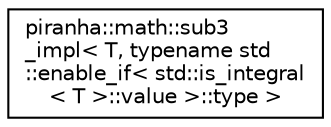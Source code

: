 digraph "Graphical Class Hierarchy"
{
  edge [fontname="Helvetica",fontsize="10",labelfontname="Helvetica",labelfontsize="10"];
  node [fontname="Helvetica",fontsize="10",shape=record];
  rankdir="LR";
  Node0 [label="piranha::math::sub3\l_impl\< T, typename std\l::enable_if\< std::is_integral\l\< T \>::value \>::type \>",height=0.2,width=0.4,color="black", fillcolor="white", style="filled",URL="$structpiranha_1_1math_1_1sub3__impl_3_01_t_00_01typename_01std_1_1enable__if_3_01std_1_1is__inteac30227b814b28fc04ccb3ea49aa31c5.html",tooltip="Specialisation of the piranha::math::sub3() functor for integral types. "];
}
